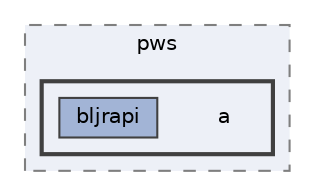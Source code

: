 digraph "src/main/java/pws/a"
{
 // LATEX_PDF_SIZE
  bgcolor="transparent";
  edge [fontname=Helvetica,fontsize=10,labelfontname=Helvetica,labelfontsize=10];
  node [fontname=Helvetica,fontsize=10,shape=box,height=0.2,width=0.4];
  compound=true
  subgraph clusterdir_21f68ccf0a29806eb94af89d3dbd807d {
    graph [ bgcolor="#edf0f7", pencolor="grey50", label="pws", fontname=Helvetica,fontsize=10 style="filled,dashed", URL="dir_21f68ccf0a29806eb94af89d3dbd807d.html",tooltip=""]
  subgraph clusterdir_57566535419786cb7b600451e8c5a25d {
    graph [ bgcolor="#edf0f7", pencolor="grey25", label="", fontname=Helvetica,fontsize=10 style="filled,bold", URL="dir_57566535419786cb7b600451e8c5a25d.html",tooltip=""]
    dir_57566535419786cb7b600451e8c5a25d [shape=plaintext, label="a"];
  dir_58666f6f34d973be5f954711c8018bee [label="bljrapi", fillcolor="#a2b4d6", color="grey25", style="filled", URL="dir_58666f6f34d973be5f954711c8018bee.html",tooltip=""];
  }
  }
}
